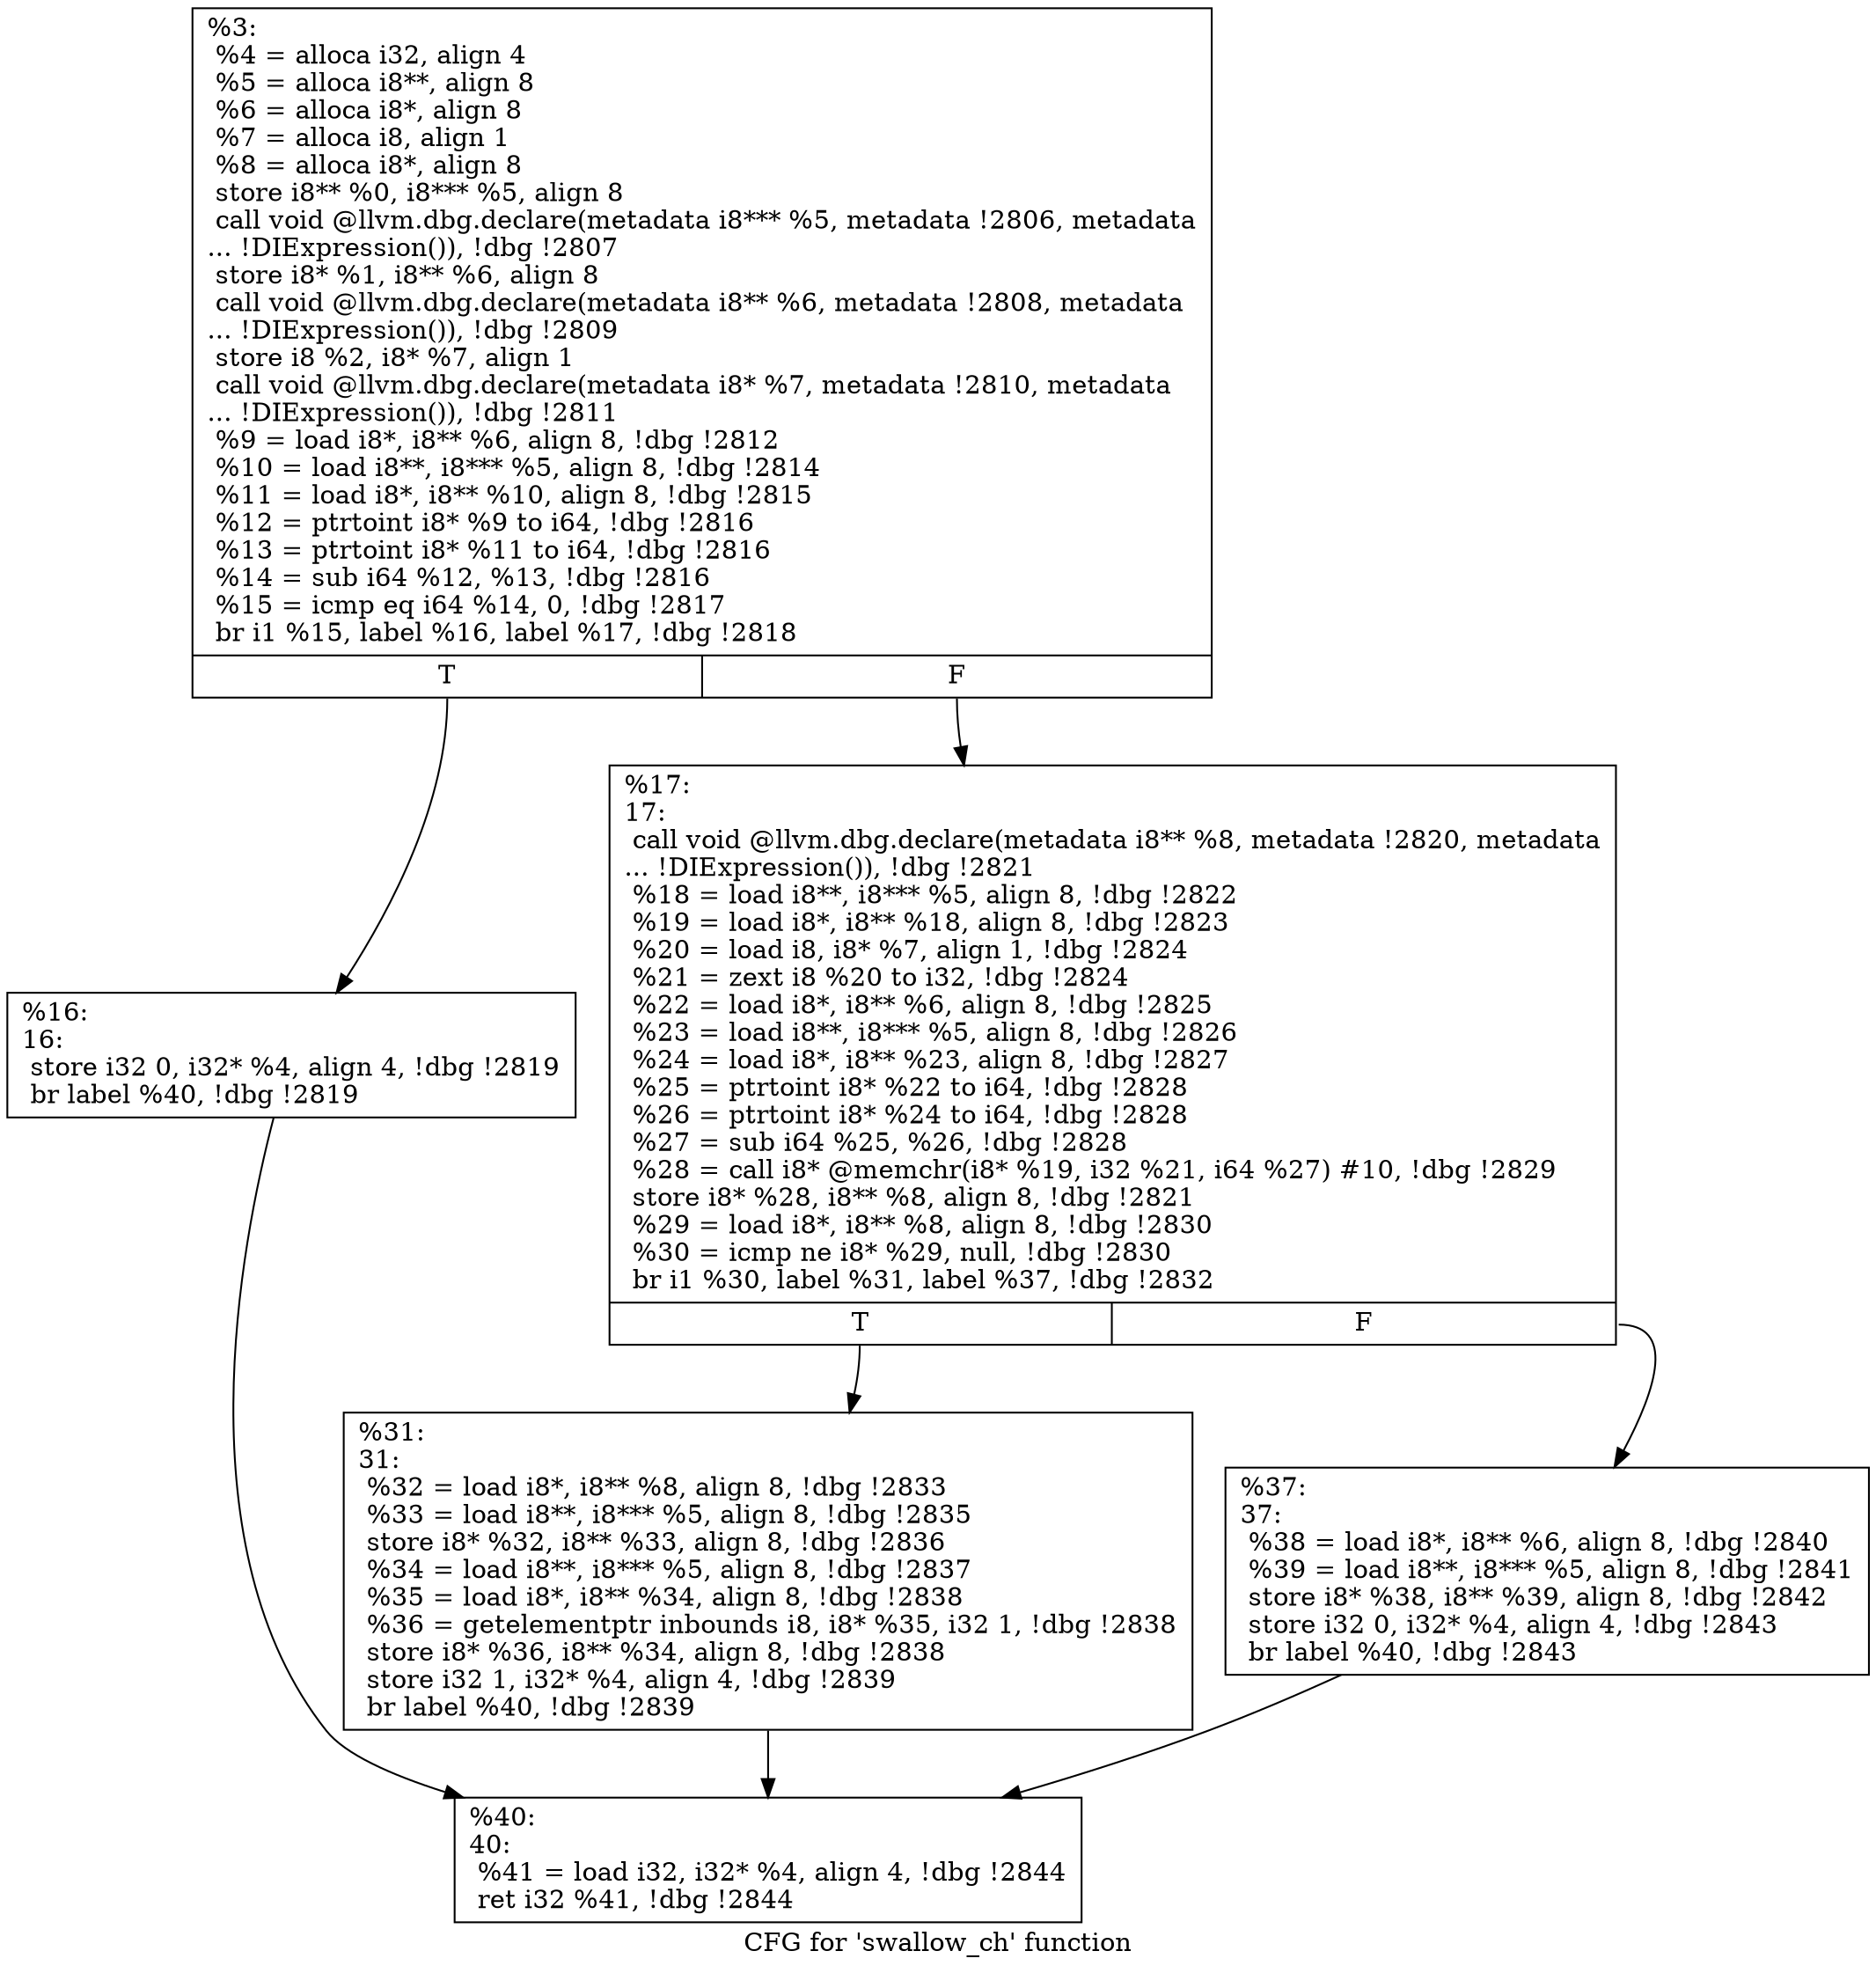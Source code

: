 digraph "CFG for 'swallow_ch' function" {
	label="CFG for 'swallow_ch' function";

	Node0x556851ddef90 [shape=record,label="{%3:\l  %4 = alloca i32, align 4\l  %5 = alloca i8**, align 8\l  %6 = alloca i8*, align 8\l  %7 = alloca i8, align 1\l  %8 = alloca i8*, align 8\l  store i8** %0, i8*** %5, align 8\l  call void @llvm.dbg.declare(metadata i8*** %5, metadata !2806, metadata\l... !DIExpression()), !dbg !2807\l  store i8* %1, i8** %6, align 8\l  call void @llvm.dbg.declare(metadata i8** %6, metadata !2808, metadata\l... !DIExpression()), !dbg !2809\l  store i8 %2, i8* %7, align 1\l  call void @llvm.dbg.declare(metadata i8* %7, metadata !2810, metadata\l... !DIExpression()), !dbg !2811\l  %9 = load i8*, i8** %6, align 8, !dbg !2812\l  %10 = load i8**, i8*** %5, align 8, !dbg !2814\l  %11 = load i8*, i8** %10, align 8, !dbg !2815\l  %12 = ptrtoint i8* %9 to i64, !dbg !2816\l  %13 = ptrtoint i8* %11 to i64, !dbg !2816\l  %14 = sub i64 %12, %13, !dbg !2816\l  %15 = icmp eq i64 %14, 0, !dbg !2817\l  br i1 %15, label %16, label %17, !dbg !2818\l|{<s0>T|<s1>F}}"];
	Node0x556851ddef90:s0 -> Node0x556851ddf0a0;
	Node0x556851ddef90:s1 -> Node0x556851ddf0f0;
	Node0x556851ddf0a0 [shape=record,label="{%16:\l16:                                               \l  store i32 0, i32* %4, align 4, !dbg !2819\l  br label %40, !dbg !2819\l}"];
	Node0x556851ddf0a0 -> Node0x556851ddf1e0;
	Node0x556851ddf0f0 [shape=record,label="{%17:\l17:                                               \l  call void @llvm.dbg.declare(metadata i8** %8, metadata !2820, metadata\l... !DIExpression()), !dbg !2821\l  %18 = load i8**, i8*** %5, align 8, !dbg !2822\l  %19 = load i8*, i8** %18, align 8, !dbg !2823\l  %20 = load i8, i8* %7, align 1, !dbg !2824\l  %21 = zext i8 %20 to i32, !dbg !2824\l  %22 = load i8*, i8** %6, align 8, !dbg !2825\l  %23 = load i8**, i8*** %5, align 8, !dbg !2826\l  %24 = load i8*, i8** %23, align 8, !dbg !2827\l  %25 = ptrtoint i8* %22 to i64, !dbg !2828\l  %26 = ptrtoint i8* %24 to i64, !dbg !2828\l  %27 = sub i64 %25, %26, !dbg !2828\l  %28 = call i8* @memchr(i8* %19, i32 %21, i64 %27) #10, !dbg !2829\l  store i8* %28, i8** %8, align 8, !dbg !2821\l  %29 = load i8*, i8** %8, align 8, !dbg !2830\l  %30 = icmp ne i8* %29, null, !dbg !2830\l  br i1 %30, label %31, label %37, !dbg !2832\l|{<s0>T|<s1>F}}"];
	Node0x556851ddf0f0:s0 -> Node0x556851ddf140;
	Node0x556851ddf0f0:s1 -> Node0x556851ddf190;
	Node0x556851ddf140 [shape=record,label="{%31:\l31:                                               \l  %32 = load i8*, i8** %8, align 8, !dbg !2833\l  %33 = load i8**, i8*** %5, align 8, !dbg !2835\l  store i8* %32, i8** %33, align 8, !dbg !2836\l  %34 = load i8**, i8*** %5, align 8, !dbg !2837\l  %35 = load i8*, i8** %34, align 8, !dbg !2838\l  %36 = getelementptr inbounds i8, i8* %35, i32 1, !dbg !2838\l  store i8* %36, i8** %34, align 8, !dbg !2838\l  store i32 1, i32* %4, align 4, !dbg !2839\l  br label %40, !dbg !2839\l}"];
	Node0x556851ddf140 -> Node0x556851ddf1e0;
	Node0x556851ddf190 [shape=record,label="{%37:\l37:                                               \l  %38 = load i8*, i8** %6, align 8, !dbg !2840\l  %39 = load i8**, i8*** %5, align 8, !dbg !2841\l  store i8* %38, i8** %39, align 8, !dbg !2842\l  store i32 0, i32* %4, align 4, !dbg !2843\l  br label %40, !dbg !2843\l}"];
	Node0x556851ddf190 -> Node0x556851ddf1e0;
	Node0x556851ddf1e0 [shape=record,label="{%40:\l40:                                               \l  %41 = load i32, i32* %4, align 4, !dbg !2844\l  ret i32 %41, !dbg !2844\l}"];
}
